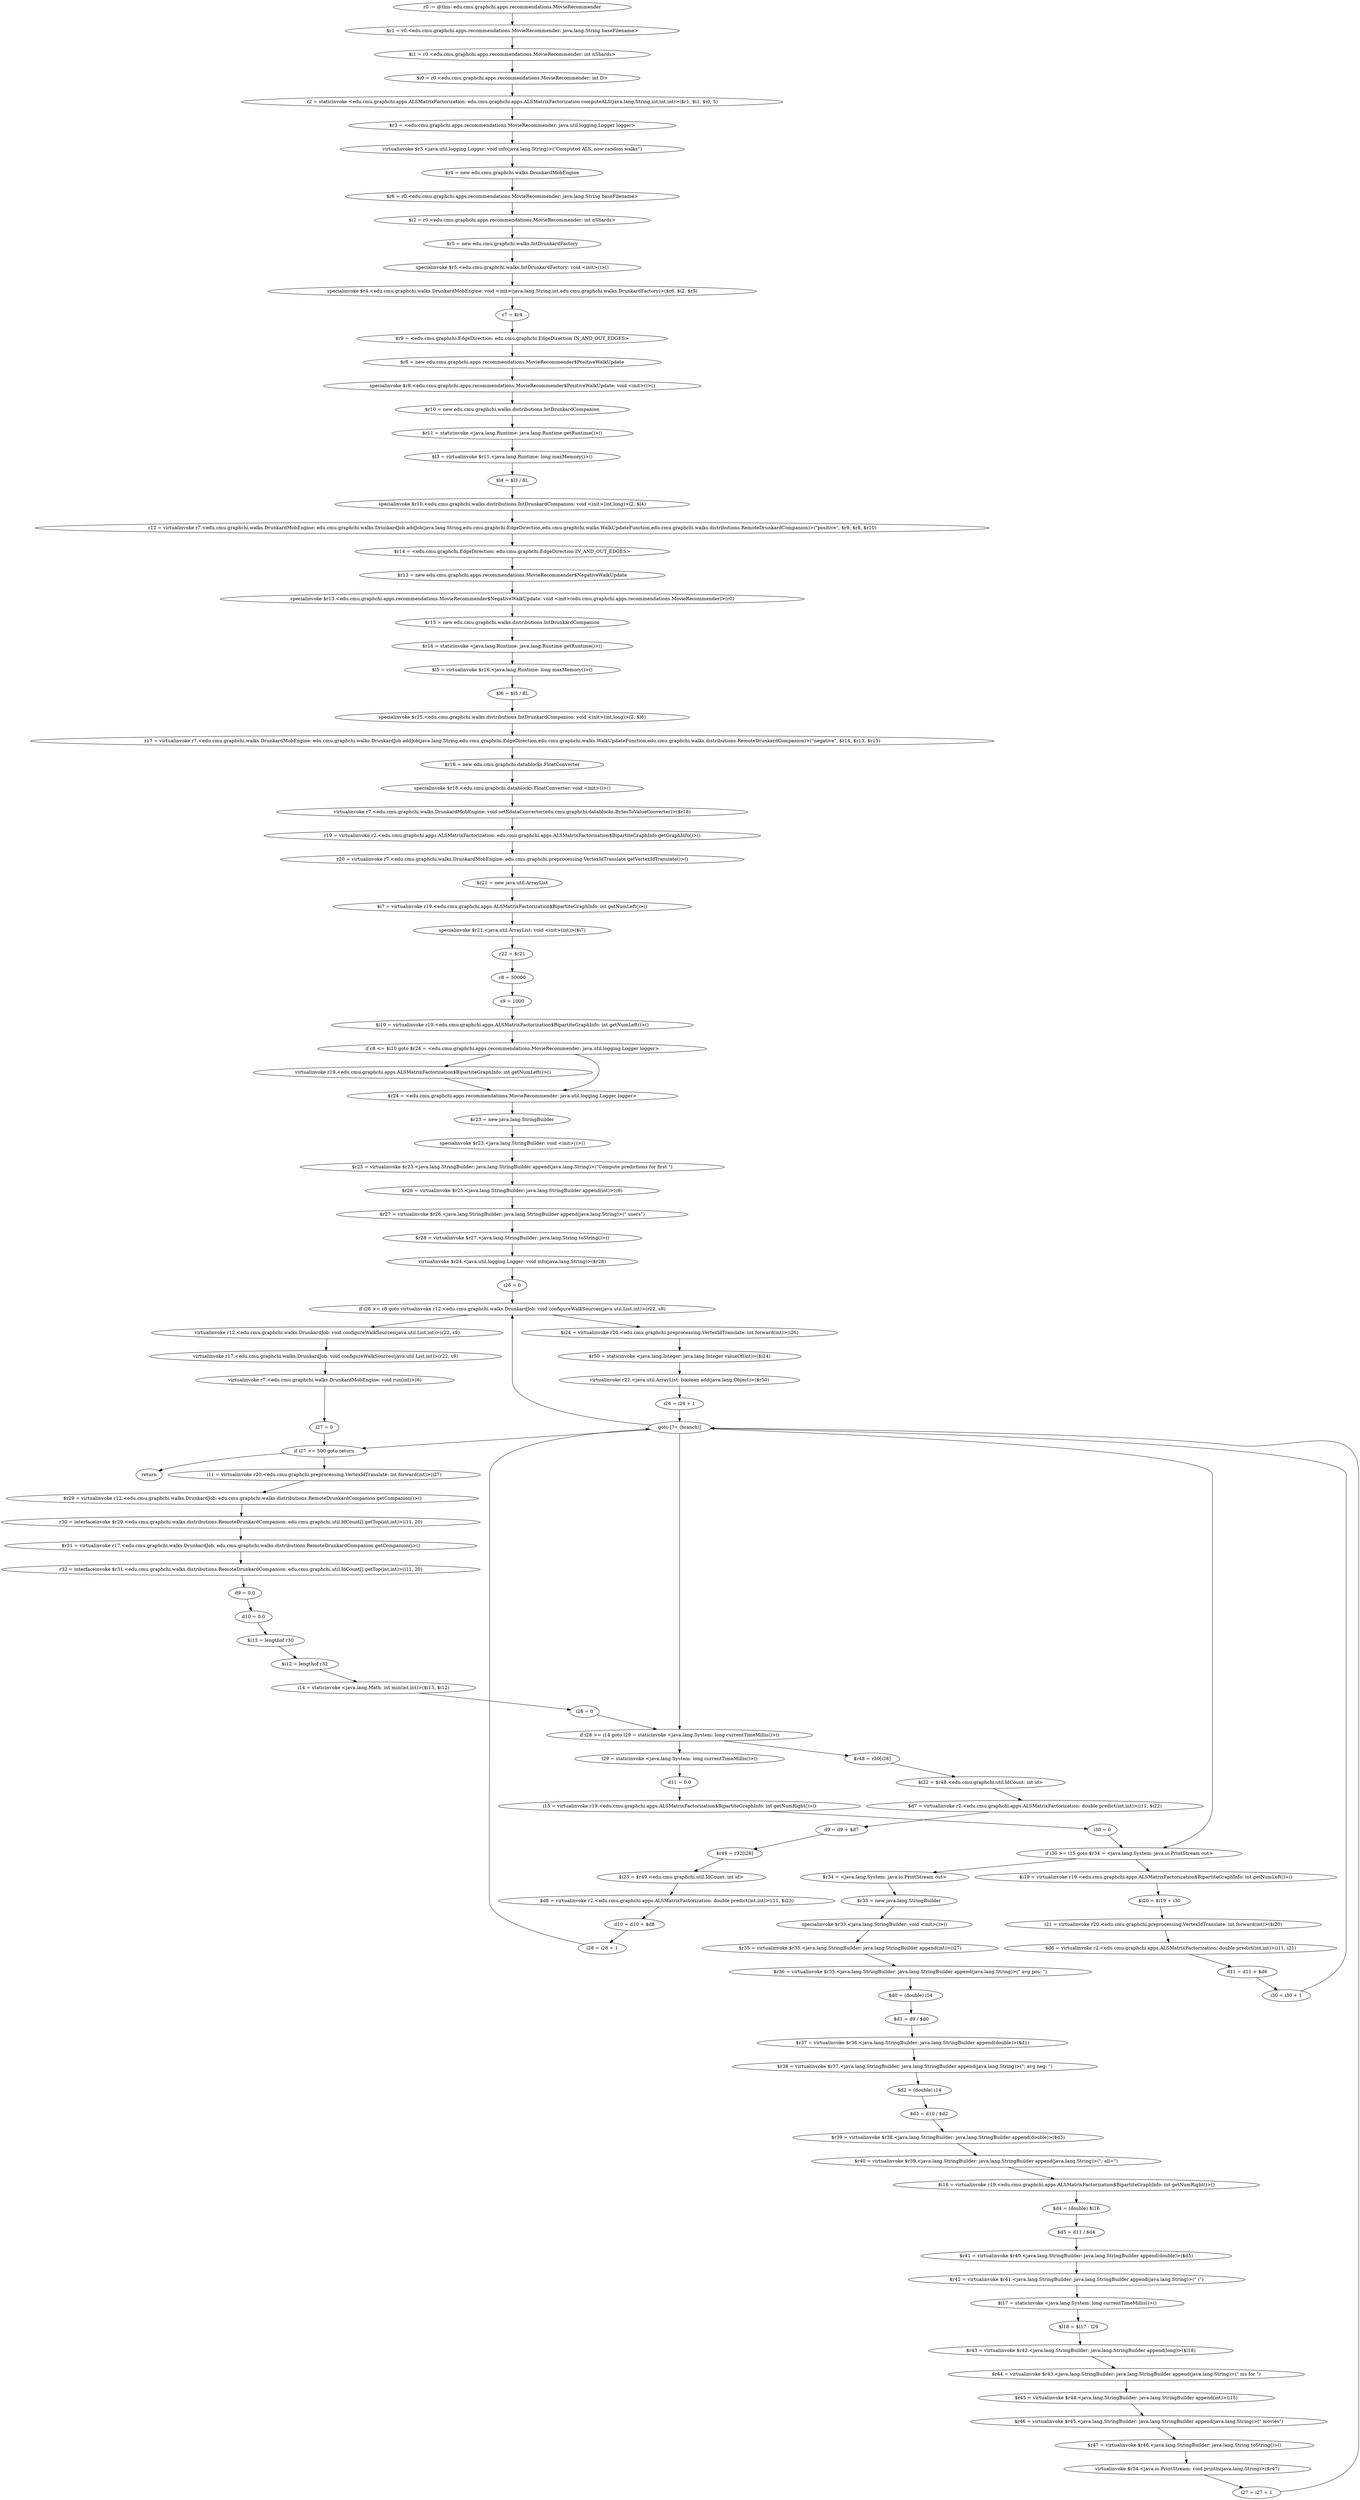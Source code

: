 digraph "unitGraph" {
    "r0 := @this: edu.cmu.graphchi.apps.recommendations.MovieRecommender"
    "$r1 = r0.<edu.cmu.graphchi.apps.recommendations.MovieRecommender: java.lang.String baseFilename>"
    "$i1 = r0.<edu.cmu.graphchi.apps.recommendations.MovieRecommender: int nShards>"
    "$i0 = r0.<edu.cmu.graphchi.apps.recommendations.MovieRecommender: int D>"
    "r2 = staticinvoke <edu.cmu.graphchi.apps.ALSMatrixFactorization: edu.cmu.graphchi.apps.ALSMatrixFactorization computeALS(java.lang.String,int,int,int)>($r1, $i1, $i0, 5)"
    "$r3 = <edu.cmu.graphchi.apps.recommendations.MovieRecommender: java.util.logging.Logger logger>"
    "virtualinvoke $r3.<java.util.logging.Logger: void info(java.lang.String)>(\"Computed ALS, now random walks\")"
    "$r4 = new edu.cmu.graphchi.walks.DrunkardMobEngine"
    "$r6 = r0.<edu.cmu.graphchi.apps.recommendations.MovieRecommender: java.lang.String baseFilename>"
    "$i2 = r0.<edu.cmu.graphchi.apps.recommendations.MovieRecommender: int nShards>"
    "$r5 = new edu.cmu.graphchi.walks.IntDrunkardFactory"
    "specialinvoke $r5.<edu.cmu.graphchi.walks.IntDrunkardFactory: void <init>()>()"
    "specialinvoke $r4.<edu.cmu.graphchi.walks.DrunkardMobEngine: void <init>(java.lang.String,int,edu.cmu.graphchi.walks.DrunkardFactory)>($r6, $i2, $r5)"
    "r7 = $r4"
    "$r9 = <edu.cmu.graphchi.EdgeDirection: edu.cmu.graphchi.EdgeDirection IN_AND_OUT_EDGES>"
    "$r8 = new edu.cmu.graphchi.apps.recommendations.MovieRecommender$PositiveWalkUpdate"
    "specialinvoke $r8.<edu.cmu.graphchi.apps.recommendations.MovieRecommender$PositiveWalkUpdate: void <init>()>()"
    "$r10 = new edu.cmu.graphchi.walks.distributions.IntDrunkardCompanion"
    "$r11 = staticinvoke <java.lang.Runtime: java.lang.Runtime getRuntime()>()"
    "$l3 = virtualinvoke $r11.<java.lang.Runtime: long maxMemory()>()"
    "$l4 = $l3 / 8L"
    "specialinvoke $r10.<edu.cmu.graphchi.walks.distributions.IntDrunkardCompanion: void <init>(int,long)>(2, $l4)"
    "r12 = virtualinvoke r7.<edu.cmu.graphchi.walks.DrunkardMobEngine: edu.cmu.graphchi.walks.DrunkardJob addJob(java.lang.String,edu.cmu.graphchi.EdgeDirection,edu.cmu.graphchi.walks.WalkUpdateFunction,edu.cmu.graphchi.walks.distributions.RemoteDrunkardCompanion)>(\"positive\", $r9, $r8, $r10)"
    "$r14 = <edu.cmu.graphchi.EdgeDirection: edu.cmu.graphchi.EdgeDirection IN_AND_OUT_EDGES>"
    "$r13 = new edu.cmu.graphchi.apps.recommendations.MovieRecommender$NegativeWalkUpdate"
    "specialinvoke $r13.<edu.cmu.graphchi.apps.recommendations.MovieRecommender$NegativeWalkUpdate: void <init>(edu.cmu.graphchi.apps.recommendations.MovieRecommender)>(r0)"
    "$r15 = new edu.cmu.graphchi.walks.distributions.IntDrunkardCompanion"
    "$r16 = staticinvoke <java.lang.Runtime: java.lang.Runtime getRuntime()>()"
    "$l5 = virtualinvoke $r16.<java.lang.Runtime: long maxMemory()>()"
    "$l6 = $l5 / 8L"
    "specialinvoke $r15.<edu.cmu.graphchi.walks.distributions.IntDrunkardCompanion: void <init>(int,long)>(2, $l6)"
    "r17 = virtualinvoke r7.<edu.cmu.graphchi.walks.DrunkardMobEngine: edu.cmu.graphchi.walks.DrunkardJob addJob(java.lang.String,edu.cmu.graphchi.EdgeDirection,edu.cmu.graphchi.walks.WalkUpdateFunction,edu.cmu.graphchi.walks.distributions.RemoteDrunkardCompanion)>(\"negative\", $r14, $r13, $r15)"
    "$r18 = new edu.cmu.graphchi.datablocks.FloatConverter"
    "specialinvoke $r18.<edu.cmu.graphchi.datablocks.FloatConverter: void <init>()>()"
    "virtualinvoke r7.<edu.cmu.graphchi.walks.DrunkardMobEngine: void setEdataConverter(edu.cmu.graphchi.datablocks.BytesToValueConverter)>($r18)"
    "r19 = virtualinvoke r2.<edu.cmu.graphchi.apps.ALSMatrixFactorization: edu.cmu.graphchi.apps.ALSMatrixFactorization$BipartiteGraphInfo getGraphInfo()>()"
    "r20 = virtualinvoke r7.<edu.cmu.graphchi.walks.DrunkardMobEngine: edu.cmu.graphchi.preprocessing.VertexIdTranslate getVertexIdTranslate()>()"
    "$r21 = new java.util.ArrayList"
    "$i7 = virtualinvoke r19.<edu.cmu.graphchi.apps.ALSMatrixFactorization$BipartiteGraphInfo: int getNumLeft()>()"
    "specialinvoke $r21.<java.util.ArrayList: void <init>(int)>($i7)"
    "r22 = $r21"
    "c8 = 50000"
    "s9 = 1000"
    "$i10 = virtualinvoke r19.<edu.cmu.graphchi.apps.ALSMatrixFactorization$BipartiteGraphInfo: int getNumLeft()>()"
    "if c8 <= $i10 goto $r24 = <edu.cmu.graphchi.apps.recommendations.MovieRecommender: java.util.logging.Logger logger>"
    "virtualinvoke r19.<edu.cmu.graphchi.apps.ALSMatrixFactorization$BipartiteGraphInfo: int getNumLeft()>()"
    "$r24 = <edu.cmu.graphchi.apps.recommendations.MovieRecommender: java.util.logging.Logger logger>"
    "$r23 = new java.lang.StringBuilder"
    "specialinvoke $r23.<java.lang.StringBuilder: void <init>()>()"
    "$r25 = virtualinvoke $r23.<java.lang.StringBuilder: java.lang.StringBuilder append(java.lang.String)>(\"Compute predictions for first \")"
    "$r26 = virtualinvoke $r25.<java.lang.StringBuilder: java.lang.StringBuilder append(int)>(c8)"
    "$r27 = virtualinvoke $r26.<java.lang.StringBuilder: java.lang.StringBuilder append(java.lang.String)>(\" users\")"
    "$r28 = virtualinvoke $r27.<java.lang.StringBuilder: java.lang.String toString()>()"
    "virtualinvoke $r24.<java.util.logging.Logger: void info(java.lang.String)>($r28)"
    "i26 = 0"
    "if i26 >= c8 goto virtualinvoke r12.<edu.cmu.graphchi.walks.DrunkardJob: void configureWalkSources(java.util.List,int)>(r22, s9)"
    "$i24 = virtualinvoke r20.<edu.cmu.graphchi.preprocessing.VertexIdTranslate: int forward(int)>(i26)"
    "$r50 = staticinvoke <java.lang.Integer: java.lang.Integer valueOf(int)>($i24)"
    "virtualinvoke r22.<java.util.ArrayList: boolean add(java.lang.Object)>($r50)"
    "i26 = i26 + 1"
    "goto [?= (branch)]"
    "virtualinvoke r12.<edu.cmu.graphchi.walks.DrunkardJob: void configureWalkSources(java.util.List,int)>(r22, s9)"
    "virtualinvoke r17.<edu.cmu.graphchi.walks.DrunkardJob: void configureWalkSources(java.util.List,int)>(r22, s9)"
    "virtualinvoke r7.<edu.cmu.graphchi.walks.DrunkardMobEngine: void run(int)>(6)"
    "i27 = 0"
    "if i27 >= 500 goto return"
    "i11 = virtualinvoke r20.<edu.cmu.graphchi.preprocessing.VertexIdTranslate: int forward(int)>(i27)"
    "$r29 = virtualinvoke r12.<edu.cmu.graphchi.walks.DrunkardJob: edu.cmu.graphchi.walks.distributions.RemoteDrunkardCompanion getCompanion()>()"
    "r30 = interfaceinvoke $r29.<edu.cmu.graphchi.walks.distributions.RemoteDrunkardCompanion: edu.cmu.graphchi.util.IdCount[] getTop(int,int)>(i11, 20)"
    "$r31 = virtualinvoke r17.<edu.cmu.graphchi.walks.DrunkardJob: edu.cmu.graphchi.walks.distributions.RemoteDrunkardCompanion getCompanion()>()"
    "r32 = interfaceinvoke $r31.<edu.cmu.graphchi.walks.distributions.RemoteDrunkardCompanion: edu.cmu.graphchi.util.IdCount[] getTop(int,int)>(i11, 20)"
    "d9 = 0.0"
    "d10 = 0.0"
    "$i13 = lengthof r30"
    "$i12 = lengthof r32"
    "i14 = staticinvoke <java.lang.Math: int min(int,int)>($i13, $i12)"
    "i28 = 0"
    "if i28 >= i14 goto l29 = staticinvoke <java.lang.System: long currentTimeMillis()>()"
    "$r48 = r30[i28]"
    "$i22 = $r48.<edu.cmu.graphchi.util.IdCount: int id>"
    "$d7 = virtualinvoke r2.<edu.cmu.graphchi.apps.ALSMatrixFactorization: double predict(int,int)>(i11, $i22)"
    "d9 = d9 + $d7"
    "$r49 = r32[i28]"
    "$i23 = $r49.<edu.cmu.graphchi.util.IdCount: int id>"
    "$d8 = virtualinvoke r2.<edu.cmu.graphchi.apps.ALSMatrixFactorization: double predict(int,int)>(i11, $i23)"
    "d10 = d10 + $d8"
    "i28 = i28 + 1"
    "l29 = staticinvoke <java.lang.System: long currentTimeMillis()>()"
    "d11 = 0.0"
    "i15 = virtualinvoke r19.<edu.cmu.graphchi.apps.ALSMatrixFactorization$BipartiteGraphInfo: int getNumRight()>()"
    "i30 = 0"
    "if i30 >= i15 goto $r34 = <java.lang.System: java.io.PrintStream out>"
    "$i19 = virtualinvoke r19.<edu.cmu.graphchi.apps.ALSMatrixFactorization$BipartiteGraphInfo: int getNumLeft()>()"
    "$i20 = $i19 + i30"
    "i21 = virtualinvoke r20.<edu.cmu.graphchi.preprocessing.VertexIdTranslate: int forward(int)>($i20)"
    "$d6 = virtualinvoke r2.<edu.cmu.graphchi.apps.ALSMatrixFactorization: double predict(int,int)>(i11, i21)"
    "d11 = d11 + $d6"
    "i30 = i30 + 1"
    "$r34 = <java.lang.System: java.io.PrintStream out>"
    "$r33 = new java.lang.StringBuilder"
    "specialinvoke $r33.<java.lang.StringBuilder: void <init>()>()"
    "$r35 = virtualinvoke $r33.<java.lang.StringBuilder: java.lang.StringBuilder append(int)>(i27)"
    "$r36 = virtualinvoke $r35.<java.lang.StringBuilder: java.lang.StringBuilder append(java.lang.String)>(\" avg pos: \")"
    "$d0 = (double) i14"
    "$d1 = d9 / $d0"
    "$r37 = virtualinvoke $r36.<java.lang.StringBuilder: java.lang.StringBuilder append(double)>($d1)"
    "$r38 = virtualinvoke $r37.<java.lang.StringBuilder: java.lang.StringBuilder append(java.lang.String)>(\"; avg neg: \")"
    "$d2 = (double) i14"
    "$d3 = d10 / $d2"
    "$r39 = virtualinvoke $r38.<java.lang.StringBuilder: java.lang.StringBuilder append(double)>($d3)"
    "$r40 = virtualinvoke $r39.<java.lang.StringBuilder: java.lang.StringBuilder append(java.lang.String)>(\"; all=\")"
    "$i16 = virtualinvoke r19.<edu.cmu.graphchi.apps.ALSMatrixFactorization$BipartiteGraphInfo: int getNumRight()>()"
    "$d4 = (double) $i16"
    "$d5 = d11 / $d4"
    "$r41 = virtualinvoke $r40.<java.lang.StringBuilder: java.lang.StringBuilder append(double)>($d5)"
    "$r42 = virtualinvoke $r41.<java.lang.StringBuilder: java.lang.StringBuilder append(java.lang.String)>(\" (\")"
    "$l17 = staticinvoke <java.lang.System: long currentTimeMillis()>()"
    "$l18 = $l17 - l29"
    "$r43 = virtualinvoke $r42.<java.lang.StringBuilder: java.lang.StringBuilder append(long)>($l18)"
    "$r44 = virtualinvoke $r43.<java.lang.StringBuilder: java.lang.StringBuilder append(java.lang.String)>(\" ms for \")"
    "$r45 = virtualinvoke $r44.<java.lang.StringBuilder: java.lang.StringBuilder append(int)>(i15)"
    "$r46 = virtualinvoke $r45.<java.lang.StringBuilder: java.lang.StringBuilder append(java.lang.String)>(\" movies\")"
    "$r47 = virtualinvoke $r46.<java.lang.StringBuilder: java.lang.String toString()>()"
    "virtualinvoke $r34.<java.io.PrintStream: void println(java.lang.String)>($r47)"
    "i27 = i27 + 1"
    "return"
    "r0 := @this: edu.cmu.graphchi.apps.recommendations.MovieRecommender"->"$r1 = r0.<edu.cmu.graphchi.apps.recommendations.MovieRecommender: java.lang.String baseFilename>";
    "$r1 = r0.<edu.cmu.graphchi.apps.recommendations.MovieRecommender: java.lang.String baseFilename>"->"$i1 = r0.<edu.cmu.graphchi.apps.recommendations.MovieRecommender: int nShards>";
    "$i1 = r0.<edu.cmu.graphchi.apps.recommendations.MovieRecommender: int nShards>"->"$i0 = r0.<edu.cmu.graphchi.apps.recommendations.MovieRecommender: int D>";
    "$i0 = r0.<edu.cmu.graphchi.apps.recommendations.MovieRecommender: int D>"->"r2 = staticinvoke <edu.cmu.graphchi.apps.ALSMatrixFactorization: edu.cmu.graphchi.apps.ALSMatrixFactorization computeALS(java.lang.String,int,int,int)>($r1, $i1, $i0, 5)";
    "r2 = staticinvoke <edu.cmu.graphchi.apps.ALSMatrixFactorization: edu.cmu.graphchi.apps.ALSMatrixFactorization computeALS(java.lang.String,int,int,int)>($r1, $i1, $i0, 5)"->"$r3 = <edu.cmu.graphchi.apps.recommendations.MovieRecommender: java.util.logging.Logger logger>";
    "$r3 = <edu.cmu.graphchi.apps.recommendations.MovieRecommender: java.util.logging.Logger logger>"->"virtualinvoke $r3.<java.util.logging.Logger: void info(java.lang.String)>(\"Computed ALS, now random walks\")";
    "virtualinvoke $r3.<java.util.logging.Logger: void info(java.lang.String)>(\"Computed ALS, now random walks\")"->"$r4 = new edu.cmu.graphchi.walks.DrunkardMobEngine";
    "$r4 = new edu.cmu.graphchi.walks.DrunkardMobEngine"->"$r6 = r0.<edu.cmu.graphchi.apps.recommendations.MovieRecommender: java.lang.String baseFilename>";
    "$r6 = r0.<edu.cmu.graphchi.apps.recommendations.MovieRecommender: java.lang.String baseFilename>"->"$i2 = r0.<edu.cmu.graphchi.apps.recommendations.MovieRecommender: int nShards>";
    "$i2 = r0.<edu.cmu.graphchi.apps.recommendations.MovieRecommender: int nShards>"->"$r5 = new edu.cmu.graphchi.walks.IntDrunkardFactory";
    "$r5 = new edu.cmu.graphchi.walks.IntDrunkardFactory"->"specialinvoke $r5.<edu.cmu.graphchi.walks.IntDrunkardFactory: void <init>()>()";
    "specialinvoke $r5.<edu.cmu.graphchi.walks.IntDrunkardFactory: void <init>()>()"->"specialinvoke $r4.<edu.cmu.graphchi.walks.DrunkardMobEngine: void <init>(java.lang.String,int,edu.cmu.graphchi.walks.DrunkardFactory)>($r6, $i2, $r5)";
    "specialinvoke $r4.<edu.cmu.graphchi.walks.DrunkardMobEngine: void <init>(java.lang.String,int,edu.cmu.graphchi.walks.DrunkardFactory)>($r6, $i2, $r5)"->"r7 = $r4";
    "r7 = $r4"->"$r9 = <edu.cmu.graphchi.EdgeDirection: edu.cmu.graphchi.EdgeDirection IN_AND_OUT_EDGES>";
    "$r9 = <edu.cmu.graphchi.EdgeDirection: edu.cmu.graphchi.EdgeDirection IN_AND_OUT_EDGES>"->"$r8 = new edu.cmu.graphchi.apps.recommendations.MovieRecommender$PositiveWalkUpdate";
    "$r8 = new edu.cmu.graphchi.apps.recommendations.MovieRecommender$PositiveWalkUpdate"->"specialinvoke $r8.<edu.cmu.graphchi.apps.recommendations.MovieRecommender$PositiveWalkUpdate: void <init>()>()";
    "specialinvoke $r8.<edu.cmu.graphchi.apps.recommendations.MovieRecommender$PositiveWalkUpdate: void <init>()>()"->"$r10 = new edu.cmu.graphchi.walks.distributions.IntDrunkardCompanion";
    "$r10 = new edu.cmu.graphchi.walks.distributions.IntDrunkardCompanion"->"$r11 = staticinvoke <java.lang.Runtime: java.lang.Runtime getRuntime()>()";
    "$r11 = staticinvoke <java.lang.Runtime: java.lang.Runtime getRuntime()>()"->"$l3 = virtualinvoke $r11.<java.lang.Runtime: long maxMemory()>()";
    "$l3 = virtualinvoke $r11.<java.lang.Runtime: long maxMemory()>()"->"$l4 = $l3 / 8L";
    "$l4 = $l3 / 8L"->"specialinvoke $r10.<edu.cmu.graphchi.walks.distributions.IntDrunkardCompanion: void <init>(int,long)>(2, $l4)";
    "specialinvoke $r10.<edu.cmu.graphchi.walks.distributions.IntDrunkardCompanion: void <init>(int,long)>(2, $l4)"->"r12 = virtualinvoke r7.<edu.cmu.graphchi.walks.DrunkardMobEngine: edu.cmu.graphchi.walks.DrunkardJob addJob(java.lang.String,edu.cmu.graphchi.EdgeDirection,edu.cmu.graphchi.walks.WalkUpdateFunction,edu.cmu.graphchi.walks.distributions.RemoteDrunkardCompanion)>(\"positive\", $r9, $r8, $r10)";
    "r12 = virtualinvoke r7.<edu.cmu.graphchi.walks.DrunkardMobEngine: edu.cmu.graphchi.walks.DrunkardJob addJob(java.lang.String,edu.cmu.graphchi.EdgeDirection,edu.cmu.graphchi.walks.WalkUpdateFunction,edu.cmu.graphchi.walks.distributions.RemoteDrunkardCompanion)>(\"positive\", $r9, $r8, $r10)"->"$r14 = <edu.cmu.graphchi.EdgeDirection: edu.cmu.graphchi.EdgeDirection IN_AND_OUT_EDGES>";
    "$r14 = <edu.cmu.graphchi.EdgeDirection: edu.cmu.graphchi.EdgeDirection IN_AND_OUT_EDGES>"->"$r13 = new edu.cmu.graphchi.apps.recommendations.MovieRecommender$NegativeWalkUpdate";
    "$r13 = new edu.cmu.graphchi.apps.recommendations.MovieRecommender$NegativeWalkUpdate"->"specialinvoke $r13.<edu.cmu.graphchi.apps.recommendations.MovieRecommender$NegativeWalkUpdate: void <init>(edu.cmu.graphchi.apps.recommendations.MovieRecommender)>(r0)";
    "specialinvoke $r13.<edu.cmu.graphchi.apps.recommendations.MovieRecommender$NegativeWalkUpdate: void <init>(edu.cmu.graphchi.apps.recommendations.MovieRecommender)>(r0)"->"$r15 = new edu.cmu.graphchi.walks.distributions.IntDrunkardCompanion";
    "$r15 = new edu.cmu.graphchi.walks.distributions.IntDrunkardCompanion"->"$r16 = staticinvoke <java.lang.Runtime: java.lang.Runtime getRuntime()>()";
    "$r16 = staticinvoke <java.lang.Runtime: java.lang.Runtime getRuntime()>()"->"$l5 = virtualinvoke $r16.<java.lang.Runtime: long maxMemory()>()";
    "$l5 = virtualinvoke $r16.<java.lang.Runtime: long maxMemory()>()"->"$l6 = $l5 / 8L";
    "$l6 = $l5 / 8L"->"specialinvoke $r15.<edu.cmu.graphchi.walks.distributions.IntDrunkardCompanion: void <init>(int,long)>(2, $l6)";
    "specialinvoke $r15.<edu.cmu.graphchi.walks.distributions.IntDrunkardCompanion: void <init>(int,long)>(2, $l6)"->"r17 = virtualinvoke r7.<edu.cmu.graphchi.walks.DrunkardMobEngine: edu.cmu.graphchi.walks.DrunkardJob addJob(java.lang.String,edu.cmu.graphchi.EdgeDirection,edu.cmu.graphchi.walks.WalkUpdateFunction,edu.cmu.graphchi.walks.distributions.RemoteDrunkardCompanion)>(\"negative\", $r14, $r13, $r15)";
    "r17 = virtualinvoke r7.<edu.cmu.graphchi.walks.DrunkardMobEngine: edu.cmu.graphchi.walks.DrunkardJob addJob(java.lang.String,edu.cmu.graphchi.EdgeDirection,edu.cmu.graphchi.walks.WalkUpdateFunction,edu.cmu.graphchi.walks.distributions.RemoteDrunkardCompanion)>(\"negative\", $r14, $r13, $r15)"->"$r18 = new edu.cmu.graphchi.datablocks.FloatConverter";
    "$r18 = new edu.cmu.graphchi.datablocks.FloatConverter"->"specialinvoke $r18.<edu.cmu.graphchi.datablocks.FloatConverter: void <init>()>()";
    "specialinvoke $r18.<edu.cmu.graphchi.datablocks.FloatConverter: void <init>()>()"->"virtualinvoke r7.<edu.cmu.graphchi.walks.DrunkardMobEngine: void setEdataConverter(edu.cmu.graphchi.datablocks.BytesToValueConverter)>($r18)";
    "virtualinvoke r7.<edu.cmu.graphchi.walks.DrunkardMobEngine: void setEdataConverter(edu.cmu.graphchi.datablocks.BytesToValueConverter)>($r18)"->"r19 = virtualinvoke r2.<edu.cmu.graphchi.apps.ALSMatrixFactorization: edu.cmu.graphchi.apps.ALSMatrixFactorization$BipartiteGraphInfo getGraphInfo()>()";
    "r19 = virtualinvoke r2.<edu.cmu.graphchi.apps.ALSMatrixFactorization: edu.cmu.graphchi.apps.ALSMatrixFactorization$BipartiteGraphInfo getGraphInfo()>()"->"r20 = virtualinvoke r7.<edu.cmu.graphchi.walks.DrunkardMobEngine: edu.cmu.graphchi.preprocessing.VertexIdTranslate getVertexIdTranslate()>()";
    "r20 = virtualinvoke r7.<edu.cmu.graphchi.walks.DrunkardMobEngine: edu.cmu.graphchi.preprocessing.VertexIdTranslate getVertexIdTranslate()>()"->"$r21 = new java.util.ArrayList";
    "$r21 = new java.util.ArrayList"->"$i7 = virtualinvoke r19.<edu.cmu.graphchi.apps.ALSMatrixFactorization$BipartiteGraphInfo: int getNumLeft()>()";
    "$i7 = virtualinvoke r19.<edu.cmu.graphchi.apps.ALSMatrixFactorization$BipartiteGraphInfo: int getNumLeft()>()"->"specialinvoke $r21.<java.util.ArrayList: void <init>(int)>($i7)";
    "specialinvoke $r21.<java.util.ArrayList: void <init>(int)>($i7)"->"r22 = $r21";
    "r22 = $r21"->"c8 = 50000";
    "c8 = 50000"->"s9 = 1000";
    "s9 = 1000"->"$i10 = virtualinvoke r19.<edu.cmu.graphchi.apps.ALSMatrixFactorization$BipartiteGraphInfo: int getNumLeft()>()";
    "$i10 = virtualinvoke r19.<edu.cmu.graphchi.apps.ALSMatrixFactorization$BipartiteGraphInfo: int getNumLeft()>()"->"if c8 <= $i10 goto $r24 = <edu.cmu.graphchi.apps.recommendations.MovieRecommender: java.util.logging.Logger logger>";
    "if c8 <= $i10 goto $r24 = <edu.cmu.graphchi.apps.recommendations.MovieRecommender: java.util.logging.Logger logger>"->"virtualinvoke r19.<edu.cmu.graphchi.apps.ALSMatrixFactorization$BipartiteGraphInfo: int getNumLeft()>()";
    "if c8 <= $i10 goto $r24 = <edu.cmu.graphchi.apps.recommendations.MovieRecommender: java.util.logging.Logger logger>"->"$r24 = <edu.cmu.graphchi.apps.recommendations.MovieRecommender: java.util.logging.Logger logger>";
    "virtualinvoke r19.<edu.cmu.graphchi.apps.ALSMatrixFactorization$BipartiteGraphInfo: int getNumLeft()>()"->"$r24 = <edu.cmu.graphchi.apps.recommendations.MovieRecommender: java.util.logging.Logger logger>";
    "$r24 = <edu.cmu.graphchi.apps.recommendations.MovieRecommender: java.util.logging.Logger logger>"->"$r23 = new java.lang.StringBuilder";
    "$r23 = new java.lang.StringBuilder"->"specialinvoke $r23.<java.lang.StringBuilder: void <init>()>()";
    "specialinvoke $r23.<java.lang.StringBuilder: void <init>()>()"->"$r25 = virtualinvoke $r23.<java.lang.StringBuilder: java.lang.StringBuilder append(java.lang.String)>(\"Compute predictions for first \")";
    "$r25 = virtualinvoke $r23.<java.lang.StringBuilder: java.lang.StringBuilder append(java.lang.String)>(\"Compute predictions for first \")"->"$r26 = virtualinvoke $r25.<java.lang.StringBuilder: java.lang.StringBuilder append(int)>(c8)";
    "$r26 = virtualinvoke $r25.<java.lang.StringBuilder: java.lang.StringBuilder append(int)>(c8)"->"$r27 = virtualinvoke $r26.<java.lang.StringBuilder: java.lang.StringBuilder append(java.lang.String)>(\" users\")";
    "$r27 = virtualinvoke $r26.<java.lang.StringBuilder: java.lang.StringBuilder append(java.lang.String)>(\" users\")"->"$r28 = virtualinvoke $r27.<java.lang.StringBuilder: java.lang.String toString()>()";
    "$r28 = virtualinvoke $r27.<java.lang.StringBuilder: java.lang.String toString()>()"->"virtualinvoke $r24.<java.util.logging.Logger: void info(java.lang.String)>($r28)";
    "virtualinvoke $r24.<java.util.logging.Logger: void info(java.lang.String)>($r28)"->"i26 = 0";
    "i26 = 0"->"if i26 >= c8 goto virtualinvoke r12.<edu.cmu.graphchi.walks.DrunkardJob: void configureWalkSources(java.util.List,int)>(r22, s9)";
    "if i26 >= c8 goto virtualinvoke r12.<edu.cmu.graphchi.walks.DrunkardJob: void configureWalkSources(java.util.List,int)>(r22, s9)"->"$i24 = virtualinvoke r20.<edu.cmu.graphchi.preprocessing.VertexIdTranslate: int forward(int)>(i26)";
    "if i26 >= c8 goto virtualinvoke r12.<edu.cmu.graphchi.walks.DrunkardJob: void configureWalkSources(java.util.List,int)>(r22, s9)"->"virtualinvoke r12.<edu.cmu.graphchi.walks.DrunkardJob: void configureWalkSources(java.util.List,int)>(r22, s9)";
    "$i24 = virtualinvoke r20.<edu.cmu.graphchi.preprocessing.VertexIdTranslate: int forward(int)>(i26)"->"$r50 = staticinvoke <java.lang.Integer: java.lang.Integer valueOf(int)>($i24)";
    "$r50 = staticinvoke <java.lang.Integer: java.lang.Integer valueOf(int)>($i24)"->"virtualinvoke r22.<java.util.ArrayList: boolean add(java.lang.Object)>($r50)";
    "virtualinvoke r22.<java.util.ArrayList: boolean add(java.lang.Object)>($r50)"->"i26 = i26 + 1";
    "i26 = i26 + 1"->"goto [?= (branch)]";
    "goto [?= (branch)]"->"if i26 >= c8 goto virtualinvoke r12.<edu.cmu.graphchi.walks.DrunkardJob: void configureWalkSources(java.util.List,int)>(r22, s9)";
    "virtualinvoke r12.<edu.cmu.graphchi.walks.DrunkardJob: void configureWalkSources(java.util.List,int)>(r22, s9)"->"virtualinvoke r17.<edu.cmu.graphchi.walks.DrunkardJob: void configureWalkSources(java.util.List,int)>(r22, s9)";
    "virtualinvoke r17.<edu.cmu.graphchi.walks.DrunkardJob: void configureWalkSources(java.util.List,int)>(r22, s9)"->"virtualinvoke r7.<edu.cmu.graphchi.walks.DrunkardMobEngine: void run(int)>(6)";
    "virtualinvoke r7.<edu.cmu.graphchi.walks.DrunkardMobEngine: void run(int)>(6)"->"i27 = 0";
    "i27 = 0"->"if i27 >= 500 goto return";
    "if i27 >= 500 goto return"->"i11 = virtualinvoke r20.<edu.cmu.graphchi.preprocessing.VertexIdTranslate: int forward(int)>(i27)";
    "if i27 >= 500 goto return"->"return";
    "i11 = virtualinvoke r20.<edu.cmu.graphchi.preprocessing.VertexIdTranslate: int forward(int)>(i27)"->"$r29 = virtualinvoke r12.<edu.cmu.graphchi.walks.DrunkardJob: edu.cmu.graphchi.walks.distributions.RemoteDrunkardCompanion getCompanion()>()";
    "$r29 = virtualinvoke r12.<edu.cmu.graphchi.walks.DrunkardJob: edu.cmu.graphchi.walks.distributions.RemoteDrunkardCompanion getCompanion()>()"->"r30 = interfaceinvoke $r29.<edu.cmu.graphchi.walks.distributions.RemoteDrunkardCompanion: edu.cmu.graphchi.util.IdCount[] getTop(int,int)>(i11, 20)";
    "r30 = interfaceinvoke $r29.<edu.cmu.graphchi.walks.distributions.RemoteDrunkardCompanion: edu.cmu.graphchi.util.IdCount[] getTop(int,int)>(i11, 20)"->"$r31 = virtualinvoke r17.<edu.cmu.graphchi.walks.DrunkardJob: edu.cmu.graphchi.walks.distributions.RemoteDrunkardCompanion getCompanion()>()";
    "$r31 = virtualinvoke r17.<edu.cmu.graphchi.walks.DrunkardJob: edu.cmu.graphchi.walks.distributions.RemoteDrunkardCompanion getCompanion()>()"->"r32 = interfaceinvoke $r31.<edu.cmu.graphchi.walks.distributions.RemoteDrunkardCompanion: edu.cmu.graphchi.util.IdCount[] getTop(int,int)>(i11, 20)";
    "r32 = interfaceinvoke $r31.<edu.cmu.graphchi.walks.distributions.RemoteDrunkardCompanion: edu.cmu.graphchi.util.IdCount[] getTop(int,int)>(i11, 20)"->"d9 = 0.0";
    "d9 = 0.0"->"d10 = 0.0";
    "d10 = 0.0"->"$i13 = lengthof r30";
    "$i13 = lengthof r30"->"$i12 = lengthof r32";
    "$i12 = lengthof r32"->"i14 = staticinvoke <java.lang.Math: int min(int,int)>($i13, $i12)";
    "i14 = staticinvoke <java.lang.Math: int min(int,int)>($i13, $i12)"->"i28 = 0";
    "i28 = 0"->"if i28 >= i14 goto l29 = staticinvoke <java.lang.System: long currentTimeMillis()>()";
    "if i28 >= i14 goto l29 = staticinvoke <java.lang.System: long currentTimeMillis()>()"->"$r48 = r30[i28]";
    "if i28 >= i14 goto l29 = staticinvoke <java.lang.System: long currentTimeMillis()>()"->"l29 = staticinvoke <java.lang.System: long currentTimeMillis()>()";
    "$r48 = r30[i28]"->"$i22 = $r48.<edu.cmu.graphchi.util.IdCount: int id>";
    "$i22 = $r48.<edu.cmu.graphchi.util.IdCount: int id>"->"$d7 = virtualinvoke r2.<edu.cmu.graphchi.apps.ALSMatrixFactorization: double predict(int,int)>(i11, $i22)";
    "$d7 = virtualinvoke r2.<edu.cmu.graphchi.apps.ALSMatrixFactorization: double predict(int,int)>(i11, $i22)"->"d9 = d9 + $d7";
    "d9 = d9 + $d7"->"$r49 = r32[i28]";
    "$r49 = r32[i28]"->"$i23 = $r49.<edu.cmu.graphchi.util.IdCount: int id>";
    "$i23 = $r49.<edu.cmu.graphchi.util.IdCount: int id>"->"$d8 = virtualinvoke r2.<edu.cmu.graphchi.apps.ALSMatrixFactorization: double predict(int,int)>(i11, $i23)";
    "$d8 = virtualinvoke r2.<edu.cmu.graphchi.apps.ALSMatrixFactorization: double predict(int,int)>(i11, $i23)"->"d10 = d10 + $d8";
    "d10 = d10 + $d8"->"i28 = i28 + 1";
    "i28 = i28 + 1"->"goto [?= (branch)]";
    "goto [?= (branch)]"->"if i28 >= i14 goto l29 = staticinvoke <java.lang.System: long currentTimeMillis()>()";
    "l29 = staticinvoke <java.lang.System: long currentTimeMillis()>()"->"d11 = 0.0";
    "d11 = 0.0"->"i15 = virtualinvoke r19.<edu.cmu.graphchi.apps.ALSMatrixFactorization$BipartiteGraphInfo: int getNumRight()>()";
    "i15 = virtualinvoke r19.<edu.cmu.graphchi.apps.ALSMatrixFactorization$BipartiteGraphInfo: int getNumRight()>()"->"i30 = 0";
    "i30 = 0"->"if i30 >= i15 goto $r34 = <java.lang.System: java.io.PrintStream out>";
    "if i30 >= i15 goto $r34 = <java.lang.System: java.io.PrintStream out>"->"$i19 = virtualinvoke r19.<edu.cmu.graphchi.apps.ALSMatrixFactorization$BipartiteGraphInfo: int getNumLeft()>()";
    "if i30 >= i15 goto $r34 = <java.lang.System: java.io.PrintStream out>"->"$r34 = <java.lang.System: java.io.PrintStream out>";
    "$i19 = virtualinvoke r19.<edu.cmu.graphchi.apps.ALSMatrixFactorization$BipartiteGraphInfo: int getNumLeft()>()"->"$i20 = $i19 + i30";
    "$i20 = $i19 + i30"->"i21 = virtualinvoke r20.<edu.cmu.graphchi.preprocessing.VertexIdTranslate: int forward(int)>($i20)";
    "i21 = virtualinvoke r20.<edu.cmu.graphchi.preprocessing.VertexIdTranslate: int forward(int)>($i20)"->"$d6 = virtualinvoke r2.<edu.cmu.graphchi.apps.ALSMatrixFactorization: double predict(int,int)>(i11, i21)";
    "$d6 = virtualinvoke r2.<edu.cmu.graphchi.apps.ALSMatrixFactorization: double predict(int,int)>(i11, i21)"->"d11 = d11 + $d6";
    "d11 = d11 + $d6"->"i30 = i30 + 1";
    "i30 = i30 + 1"->"goto [?= (branch)]";
    "goto [?= (branch)]"->"if i30 >= i15 goto $r34 = <java.lang.System: java.io.PrintStream out>";
    "$r34 = <java.lang.System: java.io.PrintStream out>"->"$r33 = new java.lang.StringBuilder";
    "$r33 = new java.lang.StringBuilder"->"specialinvoke $r33.<java.lang.StringBuilder: void <init>()>()";
    "specialinvoke $r33.<java.lang.StringBuilder: void <init>()>()"->"$r35 = virtualinvoke $r33.<java.lang.StringBuilder: java.lang.StringBuilder append(int)>(i27)";
    "$r35 = virtualinvoke $r33.<java.lang.StringBuilder: java.lang.StringBuilder append(int)>(i27)"->"$r36 = virtualinvoke $r35.<java.lang.StringBuilder: java.lang.StringBuilder append(java.lang.String)>(\" avg pos: \")";
    "$r36 = virtualinvoke $r35.<java.lang.StringBuilder: java.lang.StringBuilder append(java.lang.String)>(\" avg pos: \")"->"$d0 = (double) i14";
    "$d0 = (double) i14"->"$d1 = d9 / $d0";
    "$d1 = d9 / $d0"->"$r37 = virtualinvoke $r36.<java.lang.StringBuilder: java.lang.StringBuilder append(double)>($d1)";
    "$r37 = virtualinvoke $r36.<java.lang.StringBuilder: java.lang.StringBuilder append(double)>($d1)"->"$r38 = virtualinvoke $r37.<java.lang.StringBuilder: java.lang.StringBuilder append(java.lang.String)>(\"; avg neg: \")";
    "$r38 = virtualinvoke $r37.<java.lang.StringBuilder: java.lang.StringBuilder append(java.lang.String)>(\"; avg neg: \")"->"$d2 = (double) i14";
    "$d2 = (double) i14"->"$d3 = d10 / $d2";
    "$d3 = d10 / $d2"->"$r39 = virtualinvoke $r38.<java.lang.StringBuilder: java.lang.StringBuilder append(double)>($d3)";
    "$r39 = virtualinvoke $r38.<java.lang.StringBuilder: java.lang.StringBuilder append(double)>($d3)"->"$r40 = virtualinvoke $r39.<java.lang.StringBuilder: java.lang.StringBuilder append(java.lang.String)>(\"; all=\")";
    "$r40 = virtualinvoke $r39.<java.lang.StringBuilder: java.lang.StringBuilder append(java.lang.String)>(\"; all=\")"->"$i16 = virtualinvoke r19.<edu.cmu.graphchi.apps.ALSMatrixFactorization$BipartiteGraphInfo: int getNumRight()>()";
    "$i16 = virtualinvoke r19.<edu.cmu.graphchi.apps.ALSMatrixFactorization$BipartiteGraphInfo: int getNumRight()>()"->"$d4 = (double) $i16";
    "$d4 = (double) $i16"->"$d5 = d11 / $d4";
    "$d5 = d11 / $d4"->"$r41 = virtualinvoke $r40.<java.lang.StringBuilder: java.lang.StringBuilder append(double)>($d5)";
    "$r41 = virtualinvoke $r40.<java.lang.StringBuilder: java.lang.StringBuilder append(double)>($d5)"->"$r42 = virtualinvoke $r41.<java.lang.StringBuilder: java.lang.StringBuilder append(java.lang.String)>(\" (\")";
    "$r42 = virtualinvoke $r41.<java.lang.StringBuilder: java.lang.StringBuilder append(java.lang.String)>(\" (\")"->"$l17 = staticinvoke <java.lang.System: long currentTimeMillis()>()";
    "$l17 = staticinvoke <java.lang.System: long currentTimeMillis()>()"->"$l18 = $l17 - l29";
    "$l18 = $l17 - l29"->"$r43 = virtualinvoke $r42.<java.lang.StringBuilder: java.lang.StringBuilder append(long)>($l18)";
    "$r43 = virtualinvoke $r42.<java.lang.StringBuilder: java.lang.StringBuilder append(long)>($l18)"->"$r44 = virtualinvoke $r43.<java.lang.StringBuilder: java.lang.StringBuilder append(java.lang.String)>(\" ms for \")";
    "$r44 = virtualinvoke $r43.<java.lang.StringBuilder: java.lang.StringBuilder append(java.lang.String)>(\" ms for \")"->"$r45 = virtualinvoke $r44.<java.lang.StringBuilder: java.lang.StringBuilder append(int)>(i15)";
    "$r45 = virtualinvoke $r44.<java.lang.StringBuilder: java.lang.StringBuilder append(int)>(i15)"->"$r46 = virtualinvoke $r45.<java.lang.StringBuilder: java.lang.StringBuilder append(java.lang.String)>(\" movies\")";
    "$r46 = virtualinvoke $r45.<java.lang.StringBuilder: java.lang.StringBuilder append(java.lang.String)>(\" movies\")"->"$r47 = virtualinvoke $r46.<java.lang.StringBuilder: java.lang.String toString()>()";
    "$r47 = virtualinvoke $r46.<java.lang.StringBuilder: java.lang.String toString()>()"->"virtualinvoke $r34.<java.io.PrintStream: void println(java.lang.String)>($r47)";
    "virtualinvoke $r34.<java.io.PrintStream: void println(java.lang.String)>($r47)"->"i27 = i27 + 1";
    "i27 = i27 + 1"->"goto [?= (branch)]";
    "goto [?= (branch)]"->"if i27 >= 500 goto return";
}
